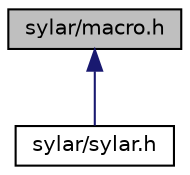 digraph "sylar/macro.h"
{
 // LATEX_PDF_SIZE
  edge [fontname="Helvetica",fontsize="10",labelfontname="Helvetica",labelfontsize="10"];
  node [fontname="Helvetica",fontsize="10",shape=record];
  Node1 [label="sylar/macro.h",height=0.2,width=0.4,color="black", fillcolor="grey75", style="filled", fontcolor="black",tooltip="常用宏的封装"];
  Node1 -> Node2 [dir="back",color="midnightblue",fontsize="10",style="solid"];
  Node2 [label="sylar/sylar.h",height=0.2,width=0.4,color="black", fillcolor="white", style="filled",URL="$sylar_8h.html",tooltip="sylar头文件"];
}
